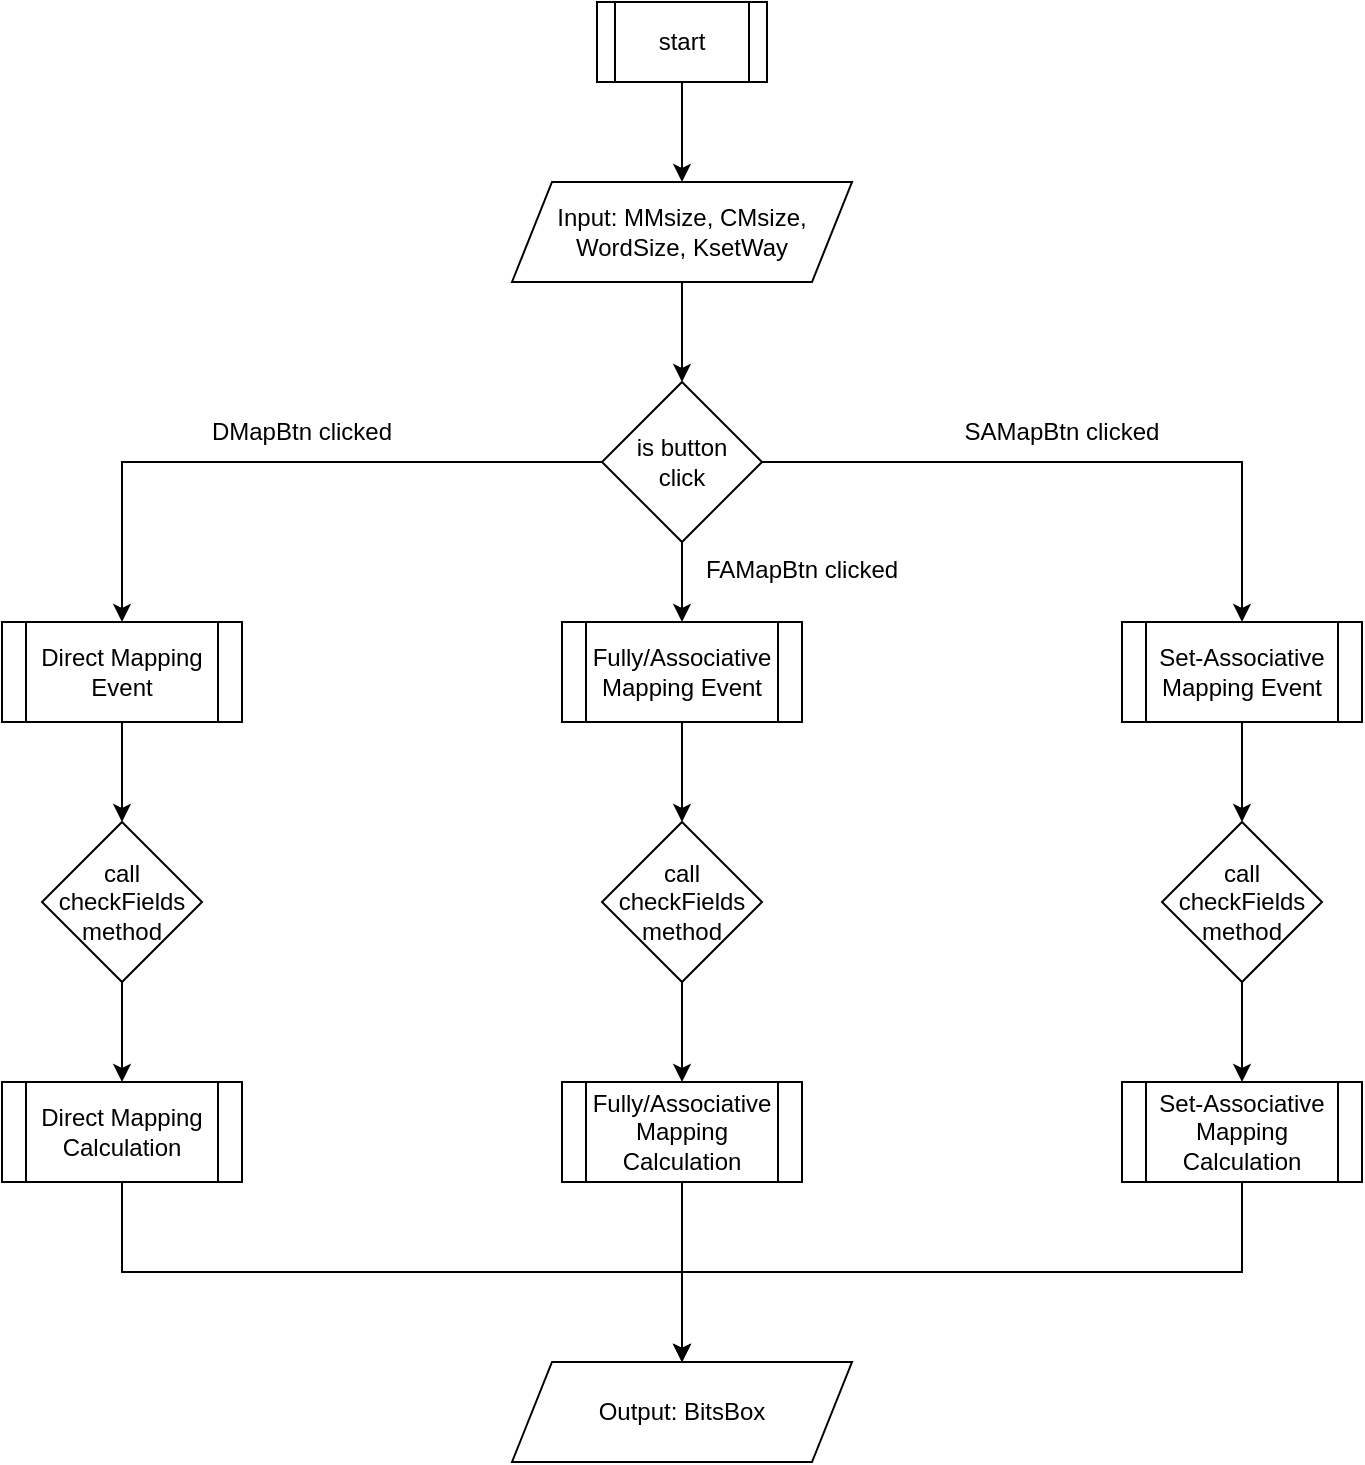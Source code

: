 <mxfile version="21.3.7" type="github">
  <diagram id="C5RBs43oDa-KdzZeNtuy" name="Page-1">
    <mxGraphModel dx="1034" dy="470" grid="1" gridSize="10" guides="1" tooltips="1" connect="1" arrows="1" fold="1" page="1" pageScale="1" pageWidth="827" pageHeight="1169" math="0" shadow="0">
      <root>
        <mxCell id="WIyWlLk6GJQsqaUBKTNV-0" />
        <mxCell id="WIyWlLk6GJQsqaUBKTNV-1" parent="WIyWlLk6GJQsqaUBKTNV-0" />
        <mxCell id="k1WlsJAVdYhXjRgN0Pdc-7" style="edgeStyle=orthogonalEdgeStyle;rounded=0;orthogonalLoop=1;jettySize=auto;html=1;exitX=0.5;exitY=1;exitDx=0;exitDy=0;entryX=0.5;entryY=0;entryDx=0;entryDy=0;" edge="1" parent="WIyWlLk6GJQsqaUBKTNV-1" source="k1WlsJAVdYhXjRgN0Pdc-4" target="k1WlsJAVdYhXjRgN0Pdc-6">
          <mxGeometry relative="1" as="geometry" />
        </mxCell>
        <mxCell id="k1WlsJAVdYhXjRgN0Pdc-4" value="Input: MMsize, CMsize, WordSize, KsetWay" style="shape=parallelogram;perimeter=parallelogramPerimeter;whiteSpace=wrap;html=1;fixedSize=1;" vertex="1" parent="WIyWlLk6GJQsqaUBKTNV-1">
          <mxGeometry x="335" y="220" width="170" height="50" as="geometry" />
        </mxCell>
        <mxCell id="k1WlsJAVdYhXjRgN0Pdc-14" style="edgeStyle=orthogonalEdgeStyle;rounded=0;orthogonalLoop=1;jettySize=auto;html=1;exitX=0.5;exitY=1;exitDx=0;exitDy=0;entryX=0.5;entryY=0;entryDx=0;entryDy=0;" edge="1" parent="WIyWlLk6GJQsqaUBKTNV-1" source="k1WlsJAVdYhXjRgN0Pdc-6" target="k1WlsJAVdYhXjRgN0Pdc-13">
          <mxGeometry relative="1" as="geometry" />
        </mxCell>
        <mxCell id="k1WlsJAVdYhXjRgN0Pdc-15" style="edgeStyle=orthogonalEdgeStyle;rounded=0;orthogonalLoop=1;jettySize=auto;html=1;exitX=0;exitY=0.5;exitDx=0;exitDy=0;entryX=0.5;entryY=0;entryDx=0;entryDy=0;" edge="1" parent="WIyWlLk6GJQsqaUBKTNV-1" source="k1WlsJAVdYhXjRgN0Pdc-6" target="k1WlsJAVdYhXjRgN0Pdc-11">
          <mxGeometry relative="1" as="geometry" />
        </mxCell>
        <mxCell id="k1WlsJAVdYhXjRgN0Pdc-16" style="edgeStyle=orthogonalEdgeStyle;rounded=0;orthogonalLoop=1;jettySize=auto;html=1;exitX=1;exitY=0.5;exitDx=0;exitDy=0;entryX=0.5;entryY=0;entryDx=0;entryDy=0;" edge="1" parent="WIyWlLk6GJQsqaUBKTNV-1" source="k1WlsJAVdYhXjRgN0Pdc-6" target="k1WlsJAVdYhXjRgN0Pdc-12">
          <mxGeometry relative="1" as="geometry" />
        </mxCell>
        <mxCell id="k1WlsJAVdYhXjRgN0Pdc-6" value="is button &lt;br&gt;click" style="rhombus;whiteSpace=wrap;html=1;" vertex="1" parent="WIyWlLk6GJQsqaUBKTNV-1">
          <mxGeometry x="380" y="320" width="80" height="80" as="geometry" />
        </mxCell>
        <mxCell id="k1WlsJAVdYhXjRgN0Pdc-10" style="edgeStyle=orthogonalEdgeStyle;rounded=0;orthogonalLoop=1;jettySize=auto;html=1;exitX=0.5;exitY=1;exitDx=0;exitDy=0;entryX=0.5;entryY=0;entryDx=0;entryDy=0;" edge="1" parent="WIyWlLk6GJQsqaUBKTNV-1" source="k1WlsJAVdYhXjRgN0Pdc-8" target="k1WlsJAVdYhXjRgN0Pdc-4">
          <mxGeometry relative="1" as="geometry" />
        </mxCell>
        <mxCell id="k1WlsJAVdYhXjRgN0Pdc-8" value="start" style="shape=process;whiteSpace=wrap;html=1;backgroundOutline=1;" vertex="1" parent="WIyWlLk6GJQsqaUBKTNV-1">
          <mxGeometry x="377.5" y="130" width="85" height="40" as="geometry" />
        </mxCell>
        <mxCell id="k1WlsJAVdYhXjRgN0Pdc-32" style="edgeStyle=orthogonalEdgeStyle;rounded=0;orthogonalLoop=1;jettySize=auto;html=1;exitX=0.5;exitY=1;exitDx=0;exitDy=0;entryX=0.5;entryY=0;entryDx=0;entryDy=0;" edge="1" parent="WIyWlLk6GJQsqaUBKTNV-1" source="k1WlsJAVdYhXjRgN0Pdc-11" target="k1WlsJAVdYhXjRgN0Pdc-27">
          <mxGeometry relative="1" as="geometry" />
        </mxCell>
        <mxCell id="k1WlsJAVdYhXjRgN0Pdc-11" value="Direct Mapping Event" style="shape=process;whiteSpace=wrap;html=1;backgroundOutline=1;" vertex="1" parent="WIyWlLk6GJQsqaUBKTNV-1">
          <mxGeometry x="80" y="440" width="120" height="50" as="geometry" />
        </mxCell>
        <mxCell id="k1WlsJAVdYhXjRgN0Pdc-30" style="edgeStyle=orthogonalEdgeStyle;rounded=0;orthogonalLoop=1;jettySize=auto;html=1;exitX=0.5;exitY=1;exitDx=0;exitDy=0;entryX=0.5;entryY=0;entryDx=0;entryDy=0;" edge="1" parent="WIyWlLk6GJQsqaUBKTNV-1" source="k1WlsJAVdYhXjRgN0Pdc-12" target="k1WlsJAVdYhXjRgN0Pdc-29">
          <mxGeometry relative="1" as="geometry" />
        </mxCell>
        <mxCell id="k1WlsJAVdYhXjRgN0Pdc-12" value="Set-Associative Mapping Event" style="shape=process;whiteSpace=wrap;html=1;backgroundOutline=1;" vertex="1" parent="WIyWlLk6GJQsqaUBKTNV-1">
          <mxGeometry x="640" y="440" width="120" height="50" as="geometry" />
        </mxCell>
        <mxCell id="k1WlsJAVdYhXjRgN0Pdc-31" style="edgeStyle=orthogonalEdgeStyle;rounded=0;orthogonalLoop=1;jettySize=auto;html=1;exitX=0.5;exitY=1;exitDx=0;exitDy=0;entryX=0.5;entryY=0;entryDx=0;entryDy=0;" edge="1" parent="WIyWlLk6GJQsqaUBKTNV-1" source="k1WlsJAVdYhXjRgN0Pdc-13" target="k1WlsJAVdYhXjRgN0Pdc-28">
          <mxGeometry relative="1" as="geometry" />
        </mxCell>
        <mxCell id="k1WlsJAVdYhXjRgN0Pdc-13" value="Fully/Associative Mapping Event" style="shape=process;whiteSpace=wrap;html=1;backgroundOutline=1;" vertex="1" parent="WIyWlLk6GJQsqaUBKTNV-1">
          <mxGeometry x="360" y="440" width="120" height="50" as="geometry" />
        </mxCell>
        <mxCell id="k1WlsJAVdYhXjRgN0Pdc-17" value="DMapBtn clicked" style="text;html=1;strokeColor=none;fillColor=none;align=center;verticalAlign=middle;whiteSpace=wrap;rounded=0;" vertex="1" parent="WIyWlLk6GJQsqaUBKTNV-1">
          <mxGeometry x="180" y="330" width="100" height="30" as="geometry" />
        </mxCell>
        <mxCell id="k1WlsJAVdYhXjRgN0Pdc-18" value="SAMapBtn clicked" style="text;html=1;strokeColor=none;fillColor=none;align=center;verticalAlign=middle;whiteSpace=wrap;rounded=0;" vertex="1" parent="WIyWlLk6GJQsqaUBKTNV-1">
          <mxGeometry x="560" y="330" width="100" height="30" as="geometry" />
        </mxCell>
        <mxCell id="k1WlsJAVdYhXjRgN0Pdc-19" value="FAMapBtn clicked" style="text;whiteSpace=wrap;html=1;" vertex="1" parent="WIyWlLk6GJQsqaUBKTNV-1">
          <mxGeometry x="430" y="400" width="110" height="30" as="geometry" />
        </mxCell>
        <mxCell id="k1WlsJAVdYhXjRgN0Pdc-38" style="edgeStyle=orthogonalEdgeStyle;rounded=0;orthogonalLoop=1;jettySize=auto;html=1;exitX=0.5;exitY=1;exitDx=0;exitDy=0;entryX=0.5;entryY=0;entryDx=0;entryDy=0;" edge="1" parent="WIyWlLk6GJQsqaUBKTNV-1" source="k1WlsJAVdYhXjRgN0Pdc-27" target="k1WlsJAVdYhXjRgN0Pdc-34">
          <mxGeometry relative="1" as="geometry" />
        </mxCell>
        <mxCell id="k1WlsJAVdYhXjRgN0Pdc-27" value="call checkFields&lt;br&gt;method" style="rhombus;whiteSpace=wrap;html=1;" vertex="1" parent="WIyWlLk6GJQsqaUBKTNV-1">
          <mxGeometry x="100" y="540" width="80" height="80" as="geometry" />
        </mxCell>
        <mxCell id="k1WlsJAVdYhXjRgN0Pdc-39" style="edgeStyle=orthogonalEdgeStyle;rounded=0;orthogonalLoop=1;jettySize=auto;html=1;exitX=0.5;exitY=1;exitDx=0;exitDy=0;entryX=0.5;entryY=0;entryDx=0;entryDy=0;" edge="1" parent="WIyWlLk6GJQsqaUBKTNV-1" source="k1WlsJAVdYhXjRgN0Pdc-28" target="k1WlsJAVdYhXjRgN0Pdc-35">
          <mxGeometry relative="1" as="geometry" />
        </mxCell>
        <mxCell id="k1WlsJAVdYhXjRgN0Pdc-28" value="call checkFields&lt;br&gt;method" style="rhombus;whiteSpace=wrap;html=1;" vertex="1" parent="WIyWlLk6GJQsqaUBKTNV-1">
          <mxGeometry x="380" y="540" width="80" height="80" as="geometry" />
        </mxCell>
        <mxCell id="k1WlsJAVdYhXjRgN0Pdc-40" style="edgeStyle=orthogonalEdgeStyle;rounded=0;orthogonalLoop=1;jettySize=auto;html=1;exitX=0.5;exitY=1;exitDx=0;exitDy=0;entryX=0.5;entryY=0;entryDx=0;entryDy=0;" edge="1" parent="WIyWlLk6GJQsqaUBKTNV-1" source="k1WlsJAVdYhXjRgN0Pdc-29" target="k1WlsJAVdYhXjRgN0Pdc-37">
          <mxGeometry relative="1" as="geometry" />
        </mxCell>
        <mxCell id="k1WlsJAVdYhXjRgN0Pdc-29" value="call checkFields&lt;br&gt;method" style="rhombus;whiteSpace=wrap;html=1;" vertex="1" parent="WIyWlLk6GJQsqaUBKTNV-1">
          <mxGeometry x="660" y="540" width="80" height="80" as="geometry" />
        </mxCell>
        <mxCell id="k1WlsJAVdYhXjRgN0Pdc-43" style="edgeStyle=orthogonalEdgeStyle;rounded=0;orthogonalLoop=1;jettySize=auto;html=1;exitX=0.5;exitY=1;exitDx=0;exitDy=0;" edge="1" parent="WIyWlLk6GJQsqaUBKTNV-1" source="k1WlsJAVdYhXjRgN0Pdc-34" target="k1WlsJAVdYhXjRgN0Pdc-42">
          <mxGeometry relative="1" as="geometry" />
        </mxCell>
        <mxCell id="k1WlsJAVdYhXjRgN0Pdc-34" value="Direct Mapping Calculation" style="shape=process;whiteSpace=wrap;html=1;backgroundOutline=1;" vertex="1" parent="WIyWlLk6GJQsqaUBKTNV-1">
          <mxGeometry x="80" y="670" width="120" height="50" as="geometry" />
        </mxCell>
        <mxCell id="k1WlsJAVdYhXjRgN0Pdc-44" style="edgeStyle=orthogonalEdgeStyle;rounded=0;orthogonalLoop=1;jettySize=auto;html=1;exitX=0.5;exitY=1;exitDx=0;exitDy=0;" edge="1" parent="WIyWlLk6GJQsqaUBKTNV-1" source="k1WlsJAVdYhXjRgN0Pdc-35">
          <mxGeometry relative="1" as="geometry">
            <mxPoint x="420" y="810" as="targetPoint" />
          </mxGeometry>
        </mxCell>
        <mxCell id="k1WlsJAVdYhXjRgN0Pdc-35" value="Fully/Associative Mapping Calculation" style="shape=process;whiteSpace=wrap;html=1;backgroundOutline=1;" vertex="1" parent="WIyWlLk6GJQsqaUBKTNV-1">
          <mxGeometry x="360" y="670" width="120" height="50" as="geometry" />
        </mxCell>
        <mxCell id="k1WlsJAVdYhXjRgN0Pdc-45" style="edgeStyle=orthogonalEdgeStyle;rounded=0;orthogonalLoop=1;jettySize=auto;html=1;exitX=0.5;exitY=1;exitDx=0;exitDy=0;entryX=0.5;entryY=0;entryDx=0;entryDy=0;" edge="1" parent="WIyWlLk6GJQsqaUBKTNV-1" source="k1WlsJAVdYhXjRgN0Pdc-37" target="k1WlsJAVdYhXjRgN0Pdc-42">
          <mxGeometry relative="1" as="geometry" />
        </mxCell>
        <mxCell id="k1WlsJAVdYhXjRgN0Pdc-37" value="Set-Associative Mapping Calculation" style="shape=process;whiteSpace=wrap;html=1;backgroundOutline=1;" vertex="1" parent="WIyWlLk6GJQsqaUBKTNV-1">
          <mxGeometry x="640" y="670" width="120" height="50" as="geometry" />
        </mxCell>
        <mxCell id="k1WlsJAVdYhXjRgN0Pdc-42" value="Output: BitsBox" style="shape=parallelogram;perimeter=parallelogramPerimeter;whiteSpace=wrap;html=1;fixedSize=1;" vertex="1" parent="WIyWlLk6GJQsqaUBKTNV-1">
          <mxGeometry x="335" y="810" width="170" height="50" as="geometry" />
        </mxCell>
      </root>
    </mxGraphModel>
  </diagram>
</mxfile>
